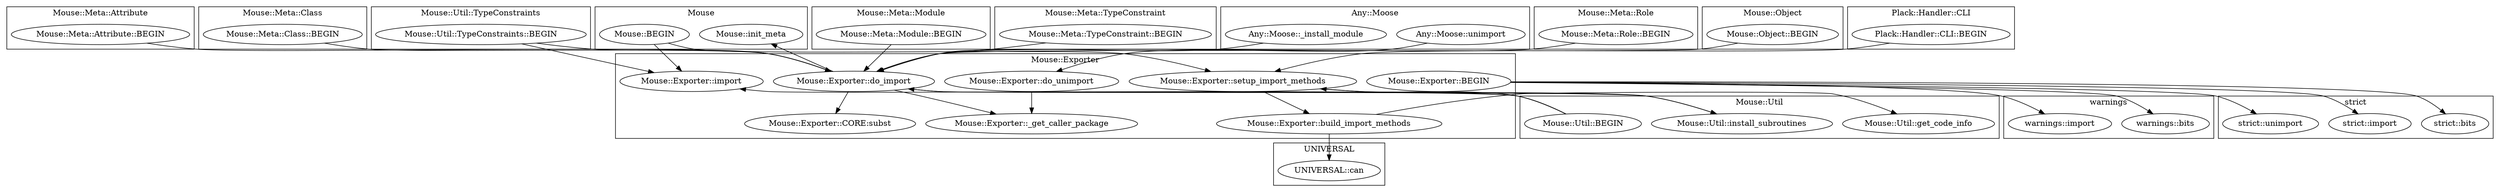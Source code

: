 digraph {
graph [overlap=false]
subgraph cluster_Mouse_Meta_Attribute {
	label="Mouse::Meta::Attribute";
	"Mouse::Meta::Attribute::BEGIN";
}
subgraph cluster_Mouse_Meta_Class {
	label="Mouse::Meta::Class";
	"Mouse::Meta::Class::BEGIN";
}
subgraph cluster_warnings {
	label="warnings";
	"warnings::bits";
	"warnings::import";
}
subgraph cluster_strict {
	label="strict";
	"strict::import";
	"strict::unimport";
	"strict::bits";
}
subgraph cluster_Mouse_Util_TypeConstraints {
	label="Mouse::Util::TypeConstraints";
	"Mouse::Util::TypeConstraints::BEGIN";
}
subgraph cluster_Mouse_Exporter {
	label="Mouse::Exporter";
	"Mouse::Exporter::setup_import_methods";
	"Mouse::Exporter::BEGIN";
	"Mouse::Exporter::CORE:subst";
	"Mouse::Exporter::do_import";
	"Mouse::Exporter::build_import_methods";
	"Mouse::Exporter::import";
	"Mouse::Exporter::do_unimport";
	"Mouse::Exporter::_get_caller_package";
}
subgraph cluster_Mouse_Meta_Module {
	label="Mouse::Meta::Module";
	"Mouse::Meta::Module::BEGIN";
}
subgraph cluster_Mouse_Meta_TypeConstraint {
	label="Mouse::Meta::TypeConstraint";
	"Mouse::Meta::TypeConstraint::BEGIN";
}
subgraph cluster_Any_Moose {
	label="Any::Moose";
	"Any::Moose::unimport";
	"Any::Moose::_install_module";
}
subgraph cluster_Mouse_Meta_Role {
	label="Mouse::Meta::Role";
	"Mouse::Meta::Role::BEGIN";
}
subgraph cluster_UNIVERSAL {
	label="UNIVERSAL";
	"UNIVERSAL::can";
}
subgraph cluster_Mouse {
	label="Mouse";
	"Mouse::BEGIN";
	"Mouse::init_meta";
}
subgraph cluster_Mouse_Object {
	label="Mouse::Object";
	"Mouse::Object::BEGIN";
}
subgraph cluster_Mouse_Util {
	label="Mouse::Util";
	"Mouse::Util::get_code_info";
	"Mouse::Util::install_subroutines";
	"Mouse::Util::BEGIN";
}
subgraph cluster_Plack_Handler_CLI {
	label="Plack::Handler::CLI";
	"Plack::Handler::CLI::BEGIN";
}
"Mouse::Exporter::do_import" -> "Mouse::Exporter::CORE:subst";
"Mouse::Meta::Module::BEGIN" -> "Mouse::Exporter::do_import";
"Mouse::Object::BEGIN" -> "Mouse::Exporter::do_import";
"Mouse::Meta::Attribute::BEGIN" -> "Mouse::Exporter::do_import";
"Mouse::Meta::Role::BEGIN" -> "Mouse::Exporter::do_import";
"Mouse::Util::BEGIN" -> "Mouse::Exporter::do_import";
"Mouse::Util::TypeConstraints::BEGIN" -> "Mouse::Exporter::do_import";
"Mouse::Meta::Class::BEGIN" -> "Mouse::Exporter::do_import";
"Any::Moose::_install_module" -> "Mouse::Exporter::do_import";
"Mouse::Meta::TypeConstraint::BEGIN" -> "Mouse::Exporter::do_import";
"Mouse::Exporter::BEGIN" -> "strict::bits";
"Mouse::Exporter::do_import" -> "Mouse::init_meta";
"Mouse::Exporter::build_import_methods" -> "UNIVERSAL::can";
"Mouse::BEGIN" -> "Mouse::Exporter::setup_import_methods";
"Plack::Handler::CLI::BEGIN" -> "Mouse::Exporter::setup_import_methods";
"Mouse::Util::BEGIN" -> "Mouse::Exporter::setup_import_methods";
"Mouse::Exporter::BEGIN" -> "strict::unimport";
"Mouse::Exporter::build_import_methods" -> "Mouse::Util::get_code_info";
"Mouse::Exporter::setup_import_methods" -> "Mouse::Exporter::build_import_methods";
"Any::Moose::unimport" -> "Mouse::Exporter::do_unimport";
"Mouse::Exporter::setup_import_methods" -> "Mouse::Util::install_subroutines";
"Mouse::Exporter::do_import" -> "Mouse::Util::install_subroutines";
"Mouse::Exporter::BEGIN" -> "warnings::bits";
"Mouse::Exporter::BEGIN" -> "warnings::import";
"Mouse::Exporter::BEGIN" -> "strict::import";
"Mouse::BEGIN" -> "Mouse::Exporter::import";
"Mouse::Util::BEGIN" -> "Mouse::Exporter::import";
"Mouse::Util::TypeConstraints::BEGIN" -> "Mouse::Exporter::import";
"Mouse::Exporter::do_unimport" -> "Mouse::Exporter::_get_caller_package";
"Mouse::Exporter::do_import" -> "Mouse::Exporter::_get_caller_package";
}

